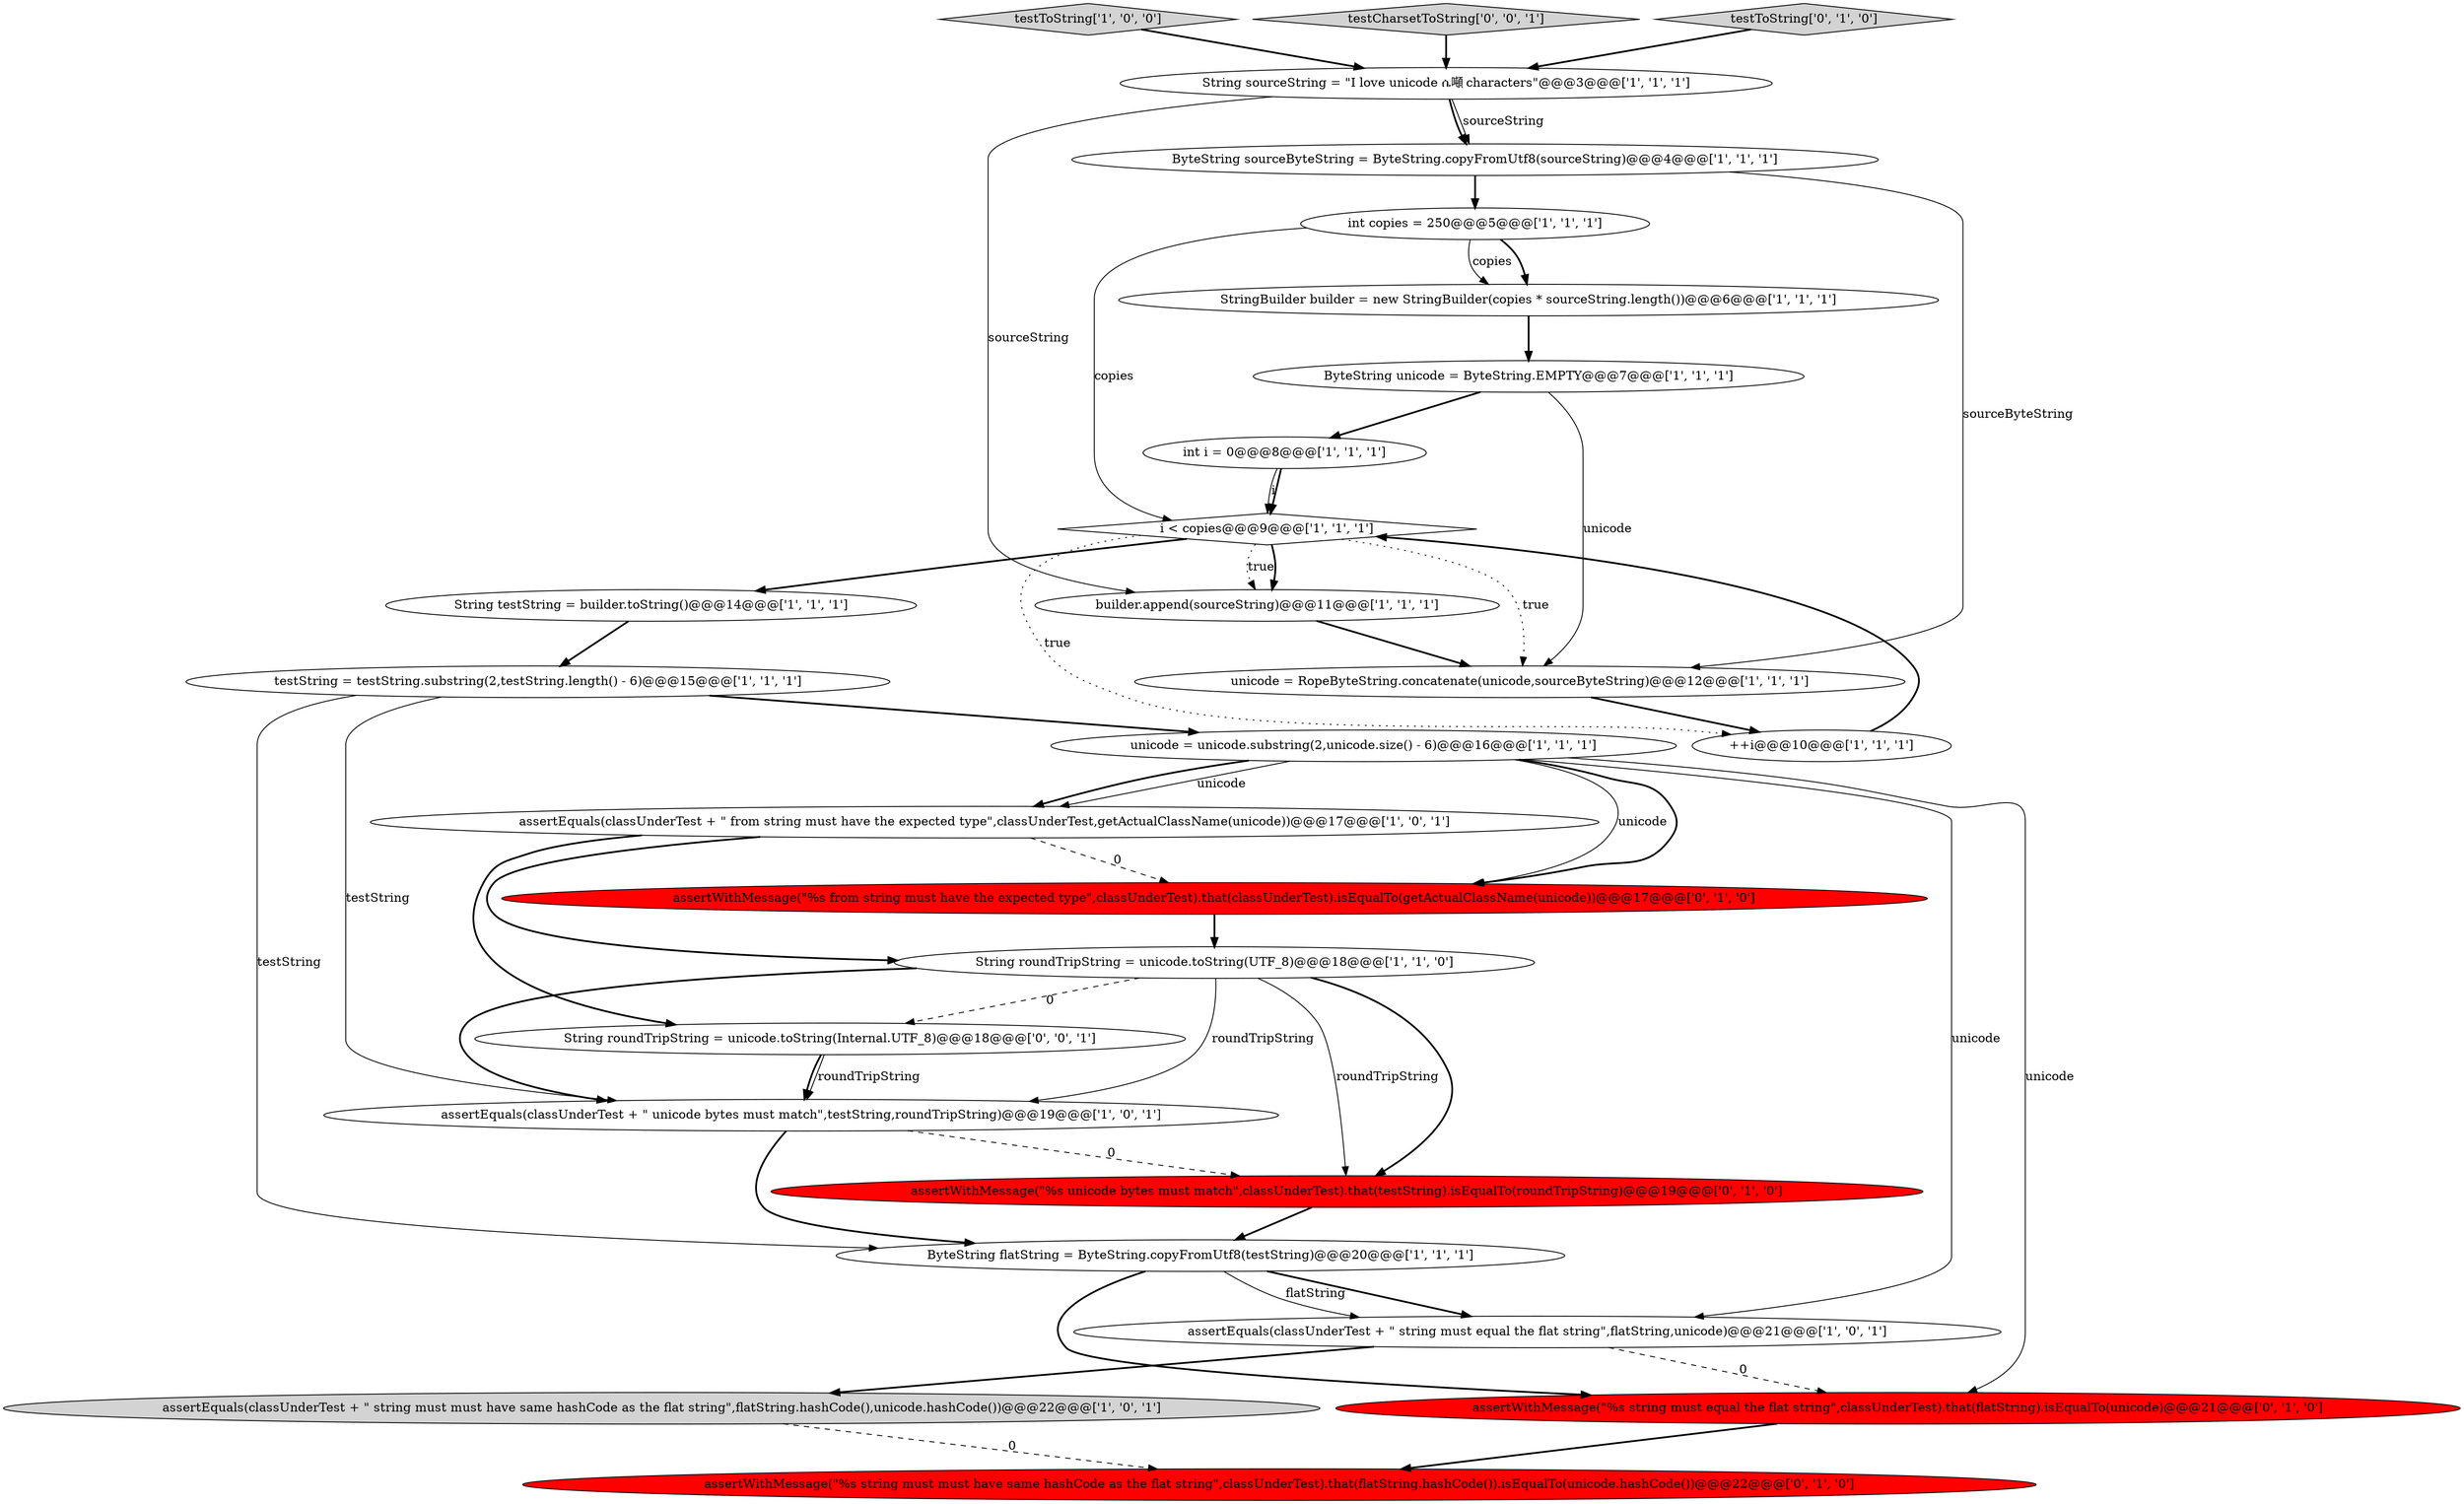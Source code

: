 digraph {
21 [style = filled, label = "assertWithMessage(\"%s string must must have same hashCode as the flat string\",classUnderTest).that(flatString.hashCode()).isEqualTo(unicode.hashCode())@@@22@@@['0', '1', '0']", fillcolor = red, shape = ellipse image = "AAA1AAABBB2BBB"];
5 [style = filled, label = "assertEquals(classUnderTest + \" string must must have same hashCode as the flat string\",flatString.hashCode(),unicode.hashCode())@@@22@@@['1', '0', '1']", fillcolor = lightgray, shape = ellipse image = "AAA0AAABBB1BBB"];
14 [style = filled, label = "unicode = unicode.substring(2,unicode.size() - 6)@@@16@@@['1', '1', '1']", fillcolor = white, shape = ellipse image = "AAA0AAABBB1BBB"];
19 [style = filled, label = "testToString['1', '0', '0']", fillcolor = lightgray, shape = diamond image = "AAA0AAABBB1BBB"];
2 [style = filled, label = "unicode = RopeByteString.concatenate(unicode,sourceByteString)@@@12@@@['1', '1', '1']", fillcolor = white, shape = ellipse image = "AAA0AAABBB1BBB"];
15 [style = filled, label = "String sourceString = \"I love unicode ሴ噸 characters\"@@@3@@@['1', '1', '1']", fillcolor = white, shape = ellipse image = "AAA0AAABBB1BBB"];
9 [style = filled, label = "testString = testString.substring(2,testString.length() - 6)@@@15@@@['1', '1', '1']", fillcolor = white, shape = ellipse image = "AAA0AAABBB1BBB"];
8 [style = filled, label = "assertEquals(classUnderTest + \" from string must have the expected type\",classUnderTest,getActualClassName(unicode))@@@17@@@['1', '0', '1']", fillcolor = white, shape = ellipse image = "AAA0AAABBB1BBB"];
25 [style = filled, label = "testCharsetToString['0', '0', '1']", fillcolor = lightgray, shape = diamond image = "AAA0AAABBB3BBB"];
20 [style = filled, label = "assertWithMessage(\"%s unicode bytes must match\",classUnderTest).that(testString).isEqualTo(roundTripString)@@@19@@@['0', '1', '0']", fillcolor = red, shape = ellipse image = "AAA1AAABBB2BBB"];
3 [style = filled, label = "assertEquals(classUnderTest + \" string must equal the flat string\",flatString,unicode)@@@21@@@['1', '0', '1']", fillcolor = white, shape = ellipse image = "AAA0AAABBB1BBB"];
23 [style = filled, label = "assertWithMessage(\"%s from string must have the expected type\",classUnderTest).that(classUnderTest).isEqualTo(getActualClassName(unicode))@@@17@@@['0', '1', '0']", fillcolor = red, shape = ellipse image = "AAA1AAABBB2BBB"];
26 [style = filled, label = "String roundTripString = unicode.toString(Internal.UTF_8)@@@18@@@['0', '0', '1']", fillcolor = white, shape = ellipse image = "AAA0AAABBB3BBB"];
1 [style = filled, label = "ByteString sourceByteString = ByteString.copyFromUtf8(sourceString)@@@4@@@['1', '1', '1']", fillcolor = white, shape = ellipse image = "AAA0AAABBB1BBB"];
11 [style = filled, label = "int copies = 250@@@5@@@['1', '1', '1']", fillcolor = white, shape = ellipse image = "AAA0AAABBB1BBB"];
0 [style = filled, label = "i < copies@@@9@@@['1', '1', '1']", fillcolor = white, shape = diamond image = "AAA0AAABBB1BBB"];
18 [style = filled, label = "ByteString flatString = ByteString.copyFromUtf8(testString)@@@20@@@['1', '1', '1']", fillcolor = white, shape = ellipse image = "AAA0AAABBB1BBB"];
7 [style = filled, label = "String testString = builder.toString()@@@14@@@['1', '1', '1']", fillcolor = white, shape = ellipse image = "AAA0AAABBB1BBB"];
24 [style = filled, label = "assertWithMessage(\"%s string must equal the flat string\",classUnderTest).that(flatString).isEqualTo(unicode)@@@21@@@['0', '1', '0']", fillcolor = red, shape = ellipse image = "AAA1AAABBB2BBB"];
16 [style = filled, label = "int i = 0@@@8@@@['1', '1', '1']", fillcolor = white, shape = ellipse image = "AAA0AAABBB1BBB"];
13 [style = filled, label = "assertEquals(classUnderTest + \" unicode bytes must match\",testString,roundTripString)@@@19@@@['1', '0', '1']", fillcolor = white, shape = ellipse image = "AAA0AAABBB1BBB"];
6 [style = filled, label = "StringBuilder builder = new StringBuilder(copies * sourceString.length())@@@6@@@['1', '1', '1']", fillcolor = white, shape = ellipse image = "AAA0AAABBB1BBB"];
17 [style = filled, label = "++i@@@10@@@['1', '1', '1']", fillcolor = white, shape = ellipse image = "AAA0AAABBB1BBB"];
22 [style = filled, label = "testToString['0', '1', '0']", fillcolor = lightgray, shape = diamond image = "AAA0AAABBB2BBB"];
10 [style = filled, label = "String roundTripString = unicode.toString(UTF_8)@@@18@@@['1', '1', '0']", fillcolor = white, shape = ellipse image = "AAA0AAABBB1BBB"];
12 [style = filled, label = "builder.append(sourceString)@@@11@@@['1', '1', '1']", fillcolor = white, shape = ellipse image = "AAA0AAABBB1BBB"];
4 [style = filled, label = "ByteString unicode = ByteString.EMPTY@@@7@@@['1', '1', '1']", fillcolor = white, shape = ellipse image = "AAA0AAABBB1BBB"];
2->17 [style = bold, label=""];
4->16 [style = bold, label=""];
8->10 [style = bold, label=""];
18->3 [style = bold, label=""];
0->12 [style = dotted, label="true"];
16->0 [style = bold, label=""];
10->20 [style = bold, label=""];
18->24 [style = bold, label=""];
22->15 [style = bold, label=""];
14->23 [style = solid, label="unicode"];
10->20 [style = solid, label="roundTripString"];
13->20 [style = dashed, label="0"];
14->24 [style = solid, label="unicode"];
4->2 [style = solid, label="unicode"];
11->6 [style = bold, label=""];
0->12 [style = bold, label=""];
3->24 [style = dashed, label="0"];
14->3 [style = solid, label="unicode"];
8->26 [style = bold, label=""];
14->8 [style = solid, label="unicode"];
26->13 [style = bold, label=""];
1->11 [style = bold, label=""];
0->7 [style = bold, label=""];
7->9 [style = bold, label=""];
10->13 [style = solid, label="roundTripString"];
20->18 [style = bold, label=""];
6->4 [style = bold, label=""];
12->2 [style = bold, label=""];
3->5 [style = bold, label=""];
15->1 [style = solid, label="sourceString"];
10->26 [style = dashed, label="0"];
17->0 [style = bold, label=""];
9->18 [style = solid, label="testString"];
1->2 [style = solid, label="sourceByteString"];
26->13 [style = solid, label="roundTripString"];
10->13 [style = bold, label=""];
14->23 [style = bold, label=""];
24->21 [style = bold, label=""];
9->14 [style = bold, label=""];
11->6 [style = solid, label="copies"];
23->10 [style = bold, label=""];
25->15 [style = bold, label=""];
5->21 [style = dashed, label="0"];
0->17 [style = dotted, label="true"];
18->3 [style = solid, label="flatString"];
14->8 [style = bold, label=""];
11->0 [style = solid, label="copies"];
0->2 [style = dotted, label="true"];
19->15 [style = bold, label=""];
15->12 [style = solid, label="sourceString"];
9->13 [style = solid, label="testString"];
13->18 [style = bold, label=""];
8->23 [style = dashed, label="0"];
15->1 [style = bold, label=""];
16->0 [style = solid, label="i"];
}
